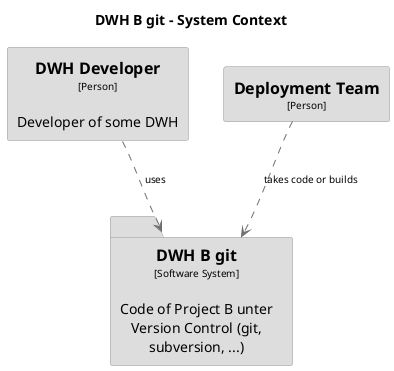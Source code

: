 @startuml(id=DWHBgit-SystemContext)
title DWH B git - System Context

skinparam {
  shadowing false
  arrowFontSize 10
  defaultTextAlignment center
  wrapWidth 200
  maxMessageSize 100
}
hide stereotype
top to bottom direction
skinparam folder<<27>> {
  BackgroundColor #dddddd
  FontColor #000000
  BorderColor #9A9A9A
}
skinparam rectangle<<6>> {
  BackgroundColor #dddddd
  FontColor #000000
  BorderColor #9A9A9A
}
skinparam rectangle<<7>> {
  BackgroundColor #dddddd
  FontColor #000000
  BorderColor #9A9A9A
}
rectangle "==DWH Developer\n<size:10>[Person]</size>\n\nDeveloper of some DWH" <<6>> as 6
rectangle "==Deployment Team\n<size:10>[Person]</size>" <<7>> as 7
folder "==DWH B git\n<size:10>[Software System]</size>\n\nCode of Project B unter Version Control (git, subversion, ...)" <<27>> as 27
6 .[#707070].> 27 : "uses"
7 .[#707070].> 27 : "takes code or builds"
@enduml
